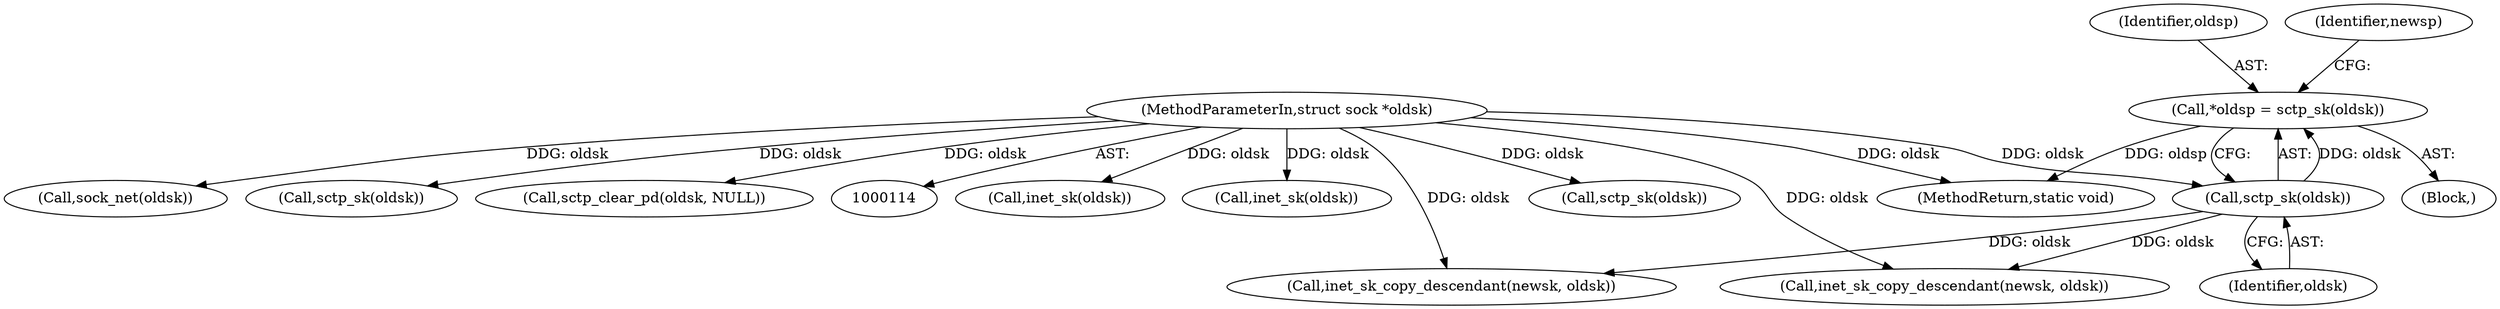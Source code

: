 digraph "0_linux_2d45a02d0166caf2627fe91897c6ffc3b19514c4_2@pointer" {
"1000121" [label="(Call,*oldsp = sctp_sk(oldsk))"];
"1000123" [label="(Call,sctp_sk(oldsk))"];
"1000115" [label="(MethodParameterIn,struct sock *oldsk)"];
"1000238" [label="(Call,inet_sk(oldsk))"];
"1000205" [label="(Call,inet_sk(oldsk))"];
"1000183" [label="(Call,inet_sk_copy_descendant(newsk, oldsk))"];
"1000312" [label="(Call,sctp_sk(oldsk))"];
"1000124" [label="(Identifier,oldsk)"];
"1000115" [label="(MethodParameterIn,struct sock *oldsk)"];
"1000122" [label="(Identifier,oldsp)"];
"1000119" [label="(Block,)"];
"1000407" [label="(MethodReturn,static void)"];
"1000170" [label="(Call,inet_sk_copy_descendant(newsk, oldsk))"];
"1000121" [label="(Call,*oldsp = sctp_sk(oldsk))"];
"1000202" [label="(Call,sock_net(oldsk))"];
"1000217" [label="(Call,sctp_sk(oldsk))"];
"1000367" [label="(Call,sctp_clear_pd(oldsk, NULL))"];
"1000127" [label="(Identifier,newsp)"];
"1000123" [label="(Call,sctp_sk(oldsk))"];
"1000121" -> "1000119"  [label="AST: "];
"1000121" -> "1000123"  [label="CFG: "];
"1000122" -> "1000121"  [label="AST: "];
"1000123" -> "1000121"  [label="AST: "];
"1000127" -> "1000121"  [label="CFG: "];
"1000121" -> "1000407"  [label="DDG: oldsp"];
"1000123" -> "1000121"  [label="DDG: oldsk"];
"1000123" -> "1000124"  [label="CFG: "];
"1000124" -> "1000123"  [label="AST: "];
"1000115" -> "1000123"  [label="DDG: oldsk"];
"1000123" -> "1000170"  [label="DDG: oldsk"];
"1000123" -> "1000183"  [label="DDG: oldsk"];
"1000115" -> "1000114"  [label="AST: "];
"1000115" -> "1000407"  [label="DDG: oldsk"];
"1000115" -> "1000170"  [label="DDG: oldsk"];
"1000115" -> "1000183"  [label="DDG: oldsk"];
"1000115" -> "1000202"  [label="DDG: oldsk"];
"1000115" -> "1000205"  [label="DDG: oldsk"];
"1000115" -> "1000217"  [label="DDG: oldsk"];
"1000115" -> "1000238"  [label="DDG: oldsk"];
"1000115" -> "1000312"  [label="DDG: oldsk"];
"1000115" -> "1000367"  [label="DDG: oldsk"];
}
